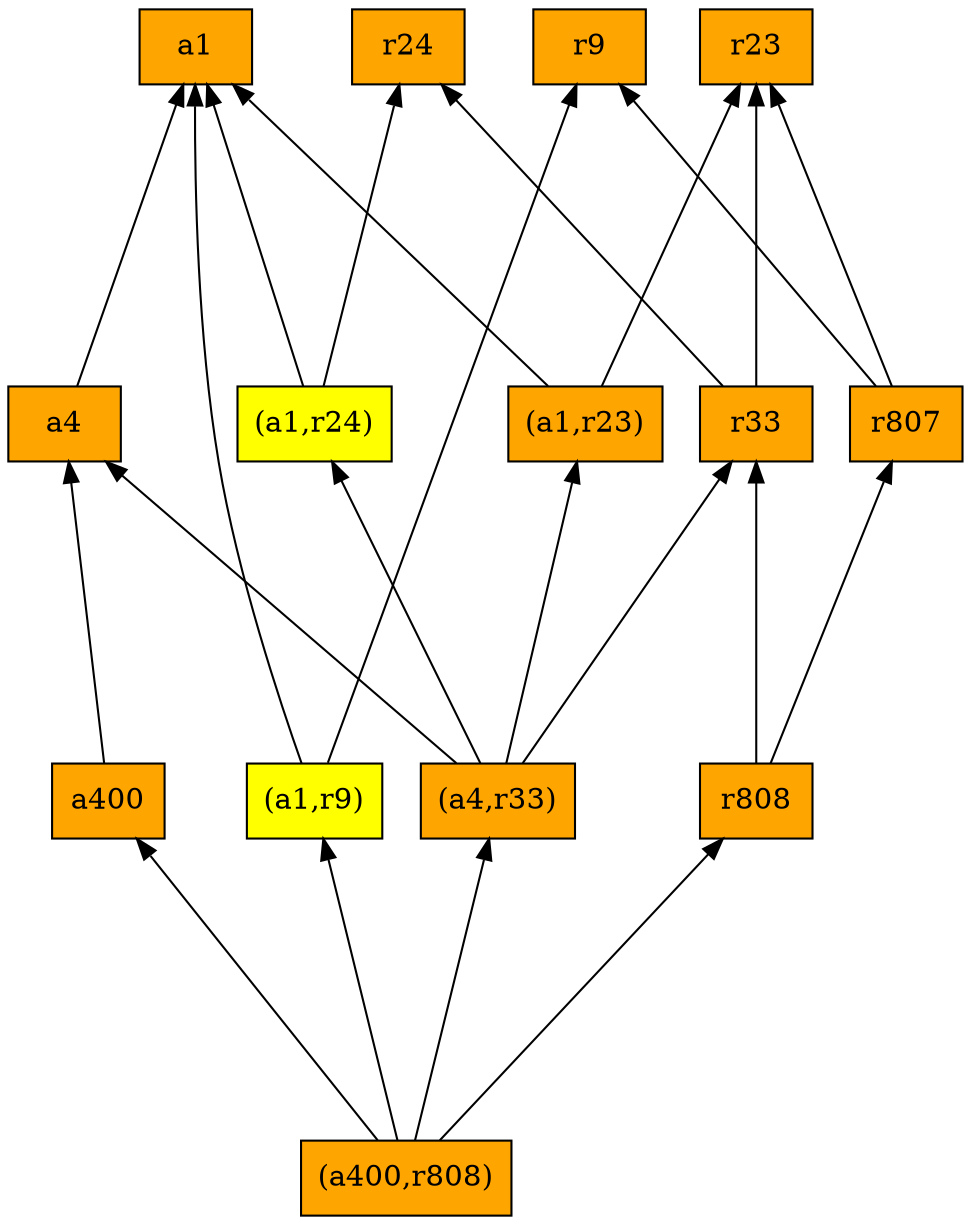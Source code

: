 digraph G {
rankdir=BT;ranksep="2.0";
"(a1,r9)" [shape=record,fillcolor=yellow,style=filled,label="{(a1,r9)}"];
"(a400,r808)" [shape=record,fillcolor=orange,style=filled,label="{(a400,r808)}"];
"a1" [shape=record,fillcolor=orange,style=filled,label="{a1}"];
"(a1,r23)" [shape=record,fillcolor=orange,style=filled,label="{(a1,r23)}"];
"(a1,r24)" [shape=record,fillcolor=yellow,style=filled,label="{(a1,r24)}"];
"(a4,r33)" [shape=record,fillcolor=orange,style=filled,label="{(a4,r33)}"];
"a4" [shape=record,fillcolor=orange,style=filled,label="{a4}"];
"r24" [shape=record,fillcolor=orange,style=filled,label="{r24}"];
"r807" [shape=record,fillcolor=orange,style=filled,label="{r807}"];
"r23" [shape=record,fillcolor=orange,style=filled,label="{r23}"];
"r33" [shape=record,fillcolor=orange,style=filled,label="{r33}"];
"r9" [shape=record,fillcolor=orange,style=filled,label="{r9}"];
"r808" [shape=record,fillcolor=orange,style=filled,label="{r808}"];
"a400" [shape=record,fillcolor=orange,style=filled,label="{a400}"];
"(a1,r9)" -> "r9"
"(a1,r9)" -> "a1"
"(a400,r808)" -> "(a1,r9)"
"(a400,r808)" -> "(a4,r33)"
"(a400,r808)" -> "r808"
"(a400,r808)" -> "a400"
"(a1,r23)" -> "a1"
"(a1,r23)" -> "r23"
"(a1,r24)" -> "a1"
"(a1,r24)" -> "r24"
"(a4,r33)" -> "a4"
"(a4,r33)" -> "(a1,r23)"
"(a4,r33)" -> "(a1,r24)"
"(a4,r33)" -> "r33"
"a4" -> "a1"
"r807" -> "r9"
"r807" -> "r23"
"r33" -> "r24"
"r33" -> "r23"
"r808" -> "r807"
"r808" -> "r33"
"a400" -> "a4"
}